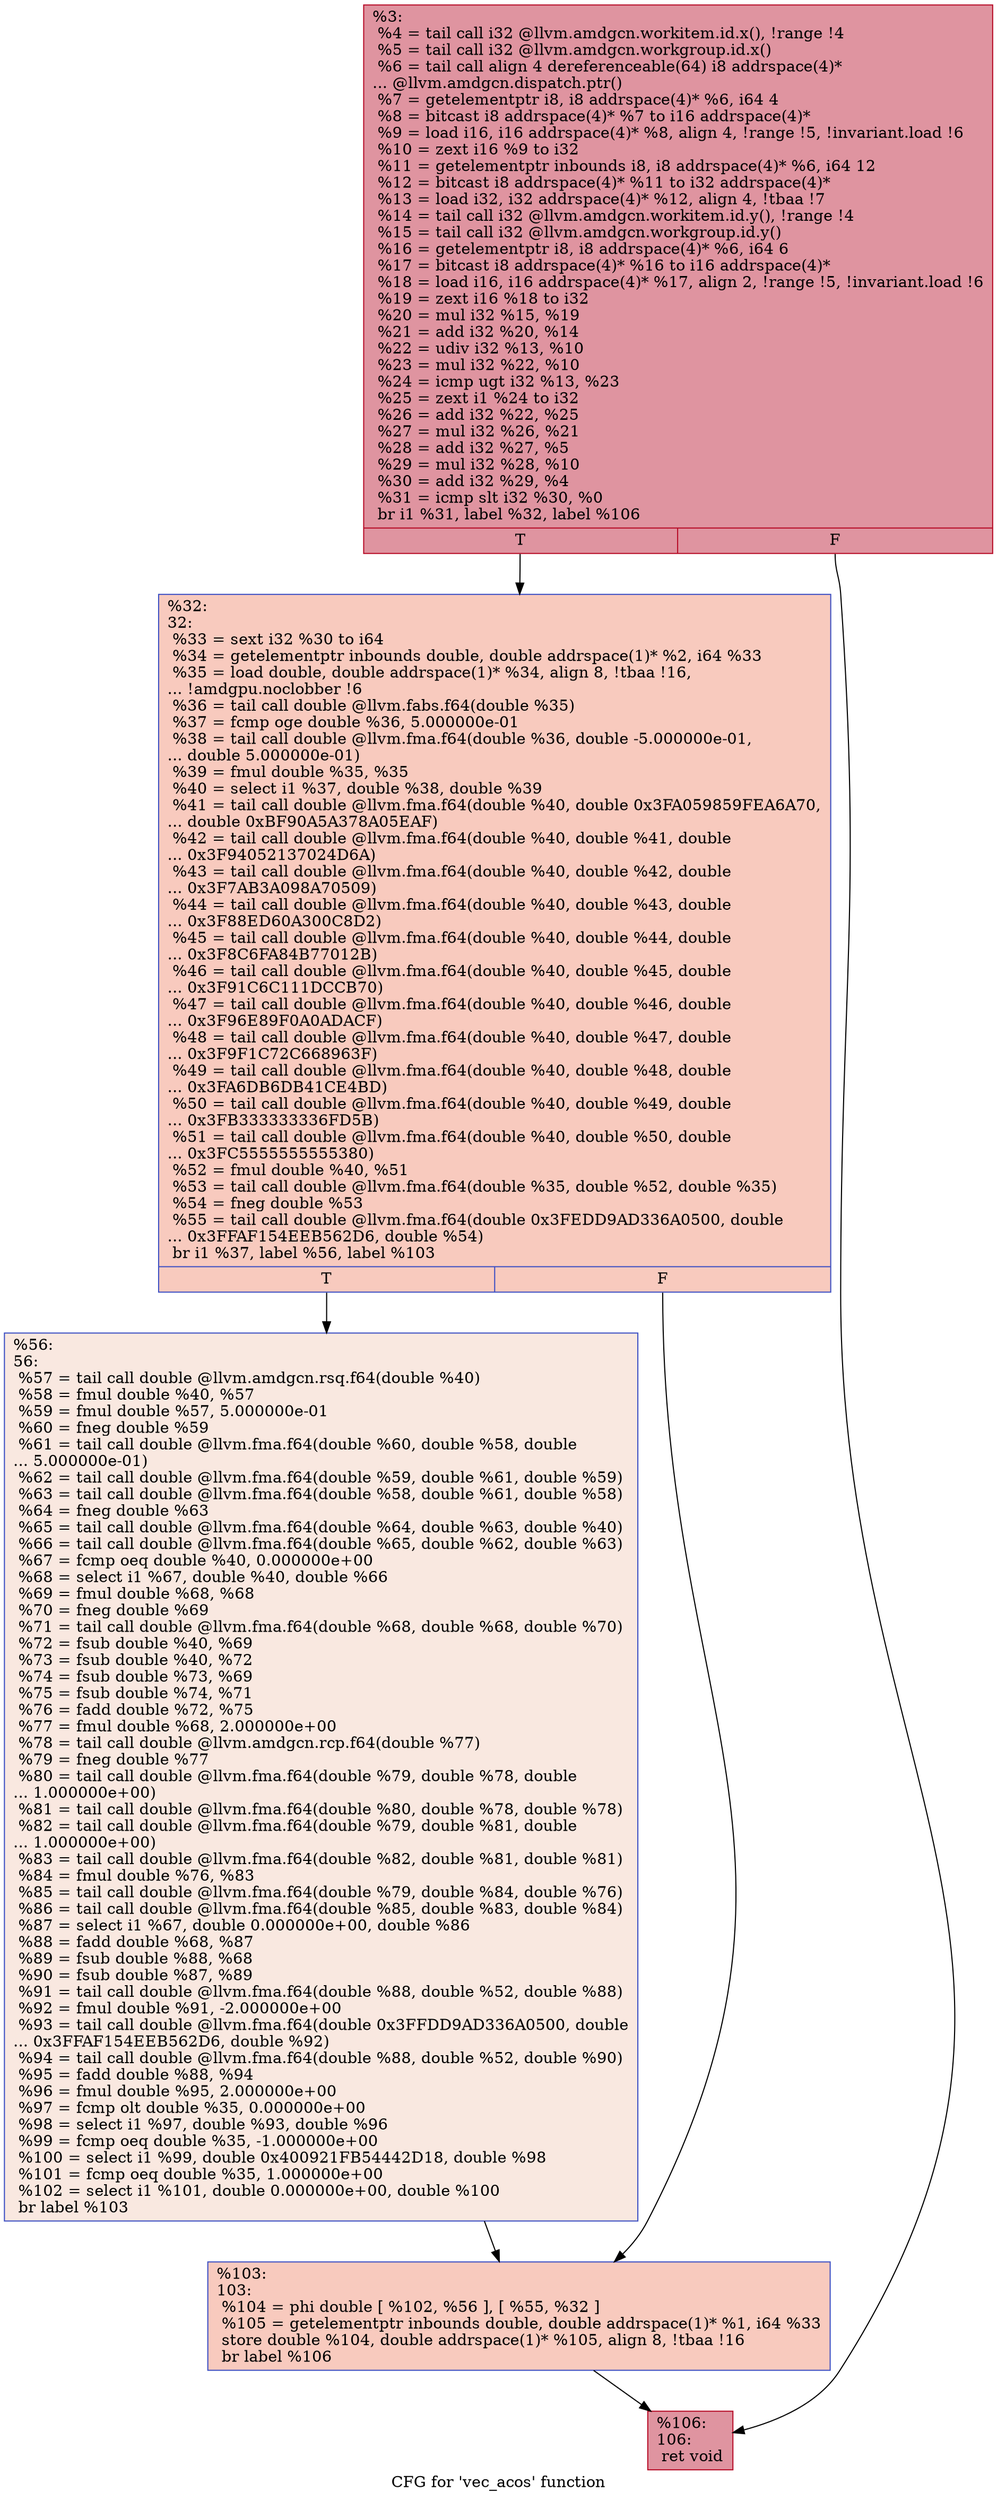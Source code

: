 digraph "CFG for 'vec_acos' function" {
	label="CFG for 'vec_acos' function";

	Node0x5179840 [shape=record,color="#b70d28ff", style=filled, fillcolor="#b70d2870",label="{%3:\l  %4 = tail call i32 @llvm.amdgcn.workitem.id.x(), !range !4\l  %5 = tail call i32 @llvm.amdgcn.workgroup.id.x()\l  %6 = tail call align 4 dereferenceable(64) i8 addrspace(4)*\l... @llvm.amdgcn.dispatch.ptr()\l  %7 = getelementptr i8, i8 addrspace(4)* %6, i64 4\l  %8 = bitcast i8 addrspace(4)* %7 to i16 addrspace(4)*\l  %9 = load i16, i16 addrspace(4)* %8, align 4, !range !5, !invariant.load !6\l  %10 = zext i16 %9 to i32\l  %11 = getelementptr inbounds i8, i8 addrspace(4)* %6, i64 12\l  %12 = bitcast i8 addrspace(4)* %11 to i32 addrspace(4)*\l  %13 = load i32, i32 addrspace(4)* %12, align 4, !tbaa !7\l  %14 = tail call i32 @llvm.amdgcn.workitem.id.y(), !range !4\l  %15 = tail call i32 @llvm.amdgcn.workgroup.id.y()\l  %16 = getelementptr i8, i8 addrspace(4)* %6, i64 6\l  %17 = bitcast i8 addrspace(4)* %16 to i16 addrspace(4)*\l  %18 = load i16, i16 addrspace(4)* %17, align 2, !range !5, !invariant.load !6\l  %19 = zext i16 %18 to i32\l  %20 = mul i32 %15, %19\l  %21 = add i32 %20, %14\l  %22 = udiv i32 %13, %10\l  %23 = mul i32 %22, %10\l  %24 = icmp ugt i32 %13, %23\l  %25 = zext i1 %24 to i32\l  %26 = add i32 %22, %25\l  %27 = mul i32 %26, %21\l  %28 = add i32 %27, %5\l  %29 = mul i32 %28, %10\l  %30 = add i32 %29, %4\l  %31 = icmp slt i32 %30, %0\l  br i1 %31, label %32, label %106\l|{<s0>T|<s1>F}}"];
	Node0x5179840:s0 -> Node0x517d880;
	Node0x5179840:s1 -> Node0x517d910;
	Node0x517d880 [shape=record,color="#3d50c3ff", style=filled, fillcolor="#ef886b70",label="{%32:\l32:                                               \l  %33 = sext i32 %30 to i64\l  %34 = getelementptr inbounds double, double addrspace(1)* %2, i64 %33\l  %35 = load double, double addrspace(1)* %34, align 8, !tbaa !16,\l... !amdgpu.noclobber !6\l  %36 = tail call double @llvm.fabs.f64(double %35)\l  %37 = fcmp oge double %36, 5.000000e-01\l  %38 = tail call double @llvm.fma.f64(double %36, double -5.000000e-01,\l... double 5.000000e-01)\l  %39 = fmul double %35, %35\l  %40 = select i1 %37, double %38, double %39\l  %41 = tail call double @llvm.fma.f64(double %40, double 0x3FA059859FEA6A70,\l... double 0xBF90A5A378A05EAF)\l  %42 = tail call double @llvm.fma.f64(double %40, double %41, double\l... 0x3F94052137024D6A)\l  %43 = tail call double @llvm.fma.f64(double %40, double %42, double\l... 0x3F7AB3A098A70509)\l  %44 = tail call double @llvm.fma.f64(double %40, double %43, double\l... 0x3F88ED60A300C8D2)\l  %45 = tail call double @llvm.fma.f64(double %40, double %44, double\l... 0x3F8C6FA84B77012B)\l  %46 = tail call double @llvm.fma.f64(double %40, double %45, double\l... 0x3F91C6C111DCCB70)\l  %47 = tail call double @llvm.fma.f64(double %40, double %46, double\l... 0x3F96E89F0A0ADACF)\l  %48 = tail call double @llvm.fma.f64(double %40, double %47, double\l... 0x3F9F1C72C668963F)\l  %49 = tail call double @llvm.fma.f64(double %40, double %48, double\l... 0x3FA6DB6DB41CE4BD)\l  %50 = tail call double @llvm.fma.f64(double %40, double %49, double\l... 0x3FB333333336FD5B)\l  %51 = tail call double @llvm.fma.f64(double %40, double %50, double\l... 0x3FC5555555555380)\l  %52 = fmul double %40, %51\l  %53 = tail call double @llvm.fma.f64(double %35, double %52, double %35)\l  %54 = fneg double %53\l  %55 = tail call double @llvm.fma.f64(double 0x3FEDD9AD336A0500, double\l... 0x3FFAF154EEB562D6, double %54)\l  br i1 %37, label %56, label %103\l|{<s0>T|<s1>F}}"];
	Node0x517d880:s0 -> Node0x5180320;
	Node0x517d880:s1 -> Node0x51803b0;
	Node0x5180320 [shape=record,color="#3d50c3ff", style=filled, fillcolor="#f1ccb870",label="{%56:\l56:                                               \l  %57 = tail call double @llvm.amdgcn.rsq.f64(double %40)\l  %58 = fmul double %40, %57\l  %59 = fmul double %57, 5.000000e-01\l  %60 = fneg double %59\l  %61 = tail call double @llvm.fma.f64(double %60, double %58, double\l... 5.000000e-01)\l  %62 = tail call double @llvm.fma.f64(double %59, double %61, double %59)\l  %63 = tail call double @llvm.fma.f64(double %58, double %61, double %58)\l  %64 = fneg double %63\l  %65 = tail call double @llvm.fma.f64(double %64, double %63, double %40)\l  %66 = tail call double @llvm.fma.f64(double %65, double %62, double %63)\l  %67 = fcmp oeq double %40, 0.000000e+00\l  %68 = select i1 %67, double %40, double %66\l  %69 = fmul double %68, %68\l  %70 = fneg double %69\l  %71 = tail call double @llvm.fma.f64(double %68, double %68, double %70)\l  %72 = fsub double %40, %69\l  %73 = fsub double %40, %72\l  %74 = fsub double %73, %69\l  %75 = fsub double %74, %71\l  %76 = fadd double %72, %75\l  %77 = fmul double %68, 2.000000e+00\l  %78 = tail call double @llvm.amdgcn.rcp.f64(double %77)\l  %79 = fneg double %77\l  %80 = tail call double @llvm.fma.f64(double %79, double %78, double\l... 1.000000e+00)\l  %81 = tail call double @llvm.fma.f64(double %80, double %78, double %78)\l  %82 = tail call double @llvm.fma.f64(double %79, double %81, double\l... 1.000000e+00)\l  %83 = tail call double @llvm.fma.f64(double %82, double %81, double %81)\l  %84 = fmul double %76, %83\l  %85 = tail call double @llvm.fma.f64(double %79, double %84, double %76)\l  %86 = tail call double @llvm.fma.f64(double %85, double %83, double %84)\l  %87 = select i1 %67, double 0.000000e+00, double %86\l  %88 = fadd double %68, %87\l  %89 = fsub double %88, %68\l  %90 = fsub double %87, %89\l  %91 = tail call double @llvm.fma.f64(double %88, double %52, double %88)\l  %92 = fmul double %91, -2.000000e+00\l  %93 = tail call double @llvm.fma.f64(double 0x3FFDD9AD336A0500, double\l... 0x3FFAF154EEB562D6, double %92)\l  %94 = tail call double @llvm.fma.f64(double %88, double %52, double %90)\l  %95 = fadd double %88, %94\l  %96 = fmul double %95, 2.000000e+00\l  %97 = fcmp olt double %35, 0.000000e+00\l  %98 = select i1 %97, double %93, double %96\l  %99 = fcmp oeq double %35, -1.000000e+00\l  %100 = select i1 %99, double 0x400921FB54442D18, double %98\l  %101 = fcmp oeq double %35, 1.000000e+00\l  %102 = select i1 %101, double 0.000000e+00, double %100\l  br label %103\l}"];
	Node0x5180320 -> Node0x51803b0;
	Node0x51803b0 [shape=record,color="#3d50c3ff", style=filled, fillcolor="#ef886b70",label="{%103:\l103:                                              \l  %104 = phi double [ %102, %56 ], [ %55, %32 ]\l  %105 = getelementptr inbounds double, double addrspace(1)* %1, i64 %33\l  store double %104, double addrspace(1)* %105, align 8, !tbaa !16\l  br label %106\l}"];
	Node0x51803b0 -> Node0x517d910;
	Node0x517d910 [shape=record,color="#b70d28ff", style=filled, fillcolor="#b70d2870",label="{%106:\l106:                                              \l  ret void\l}"];
}
